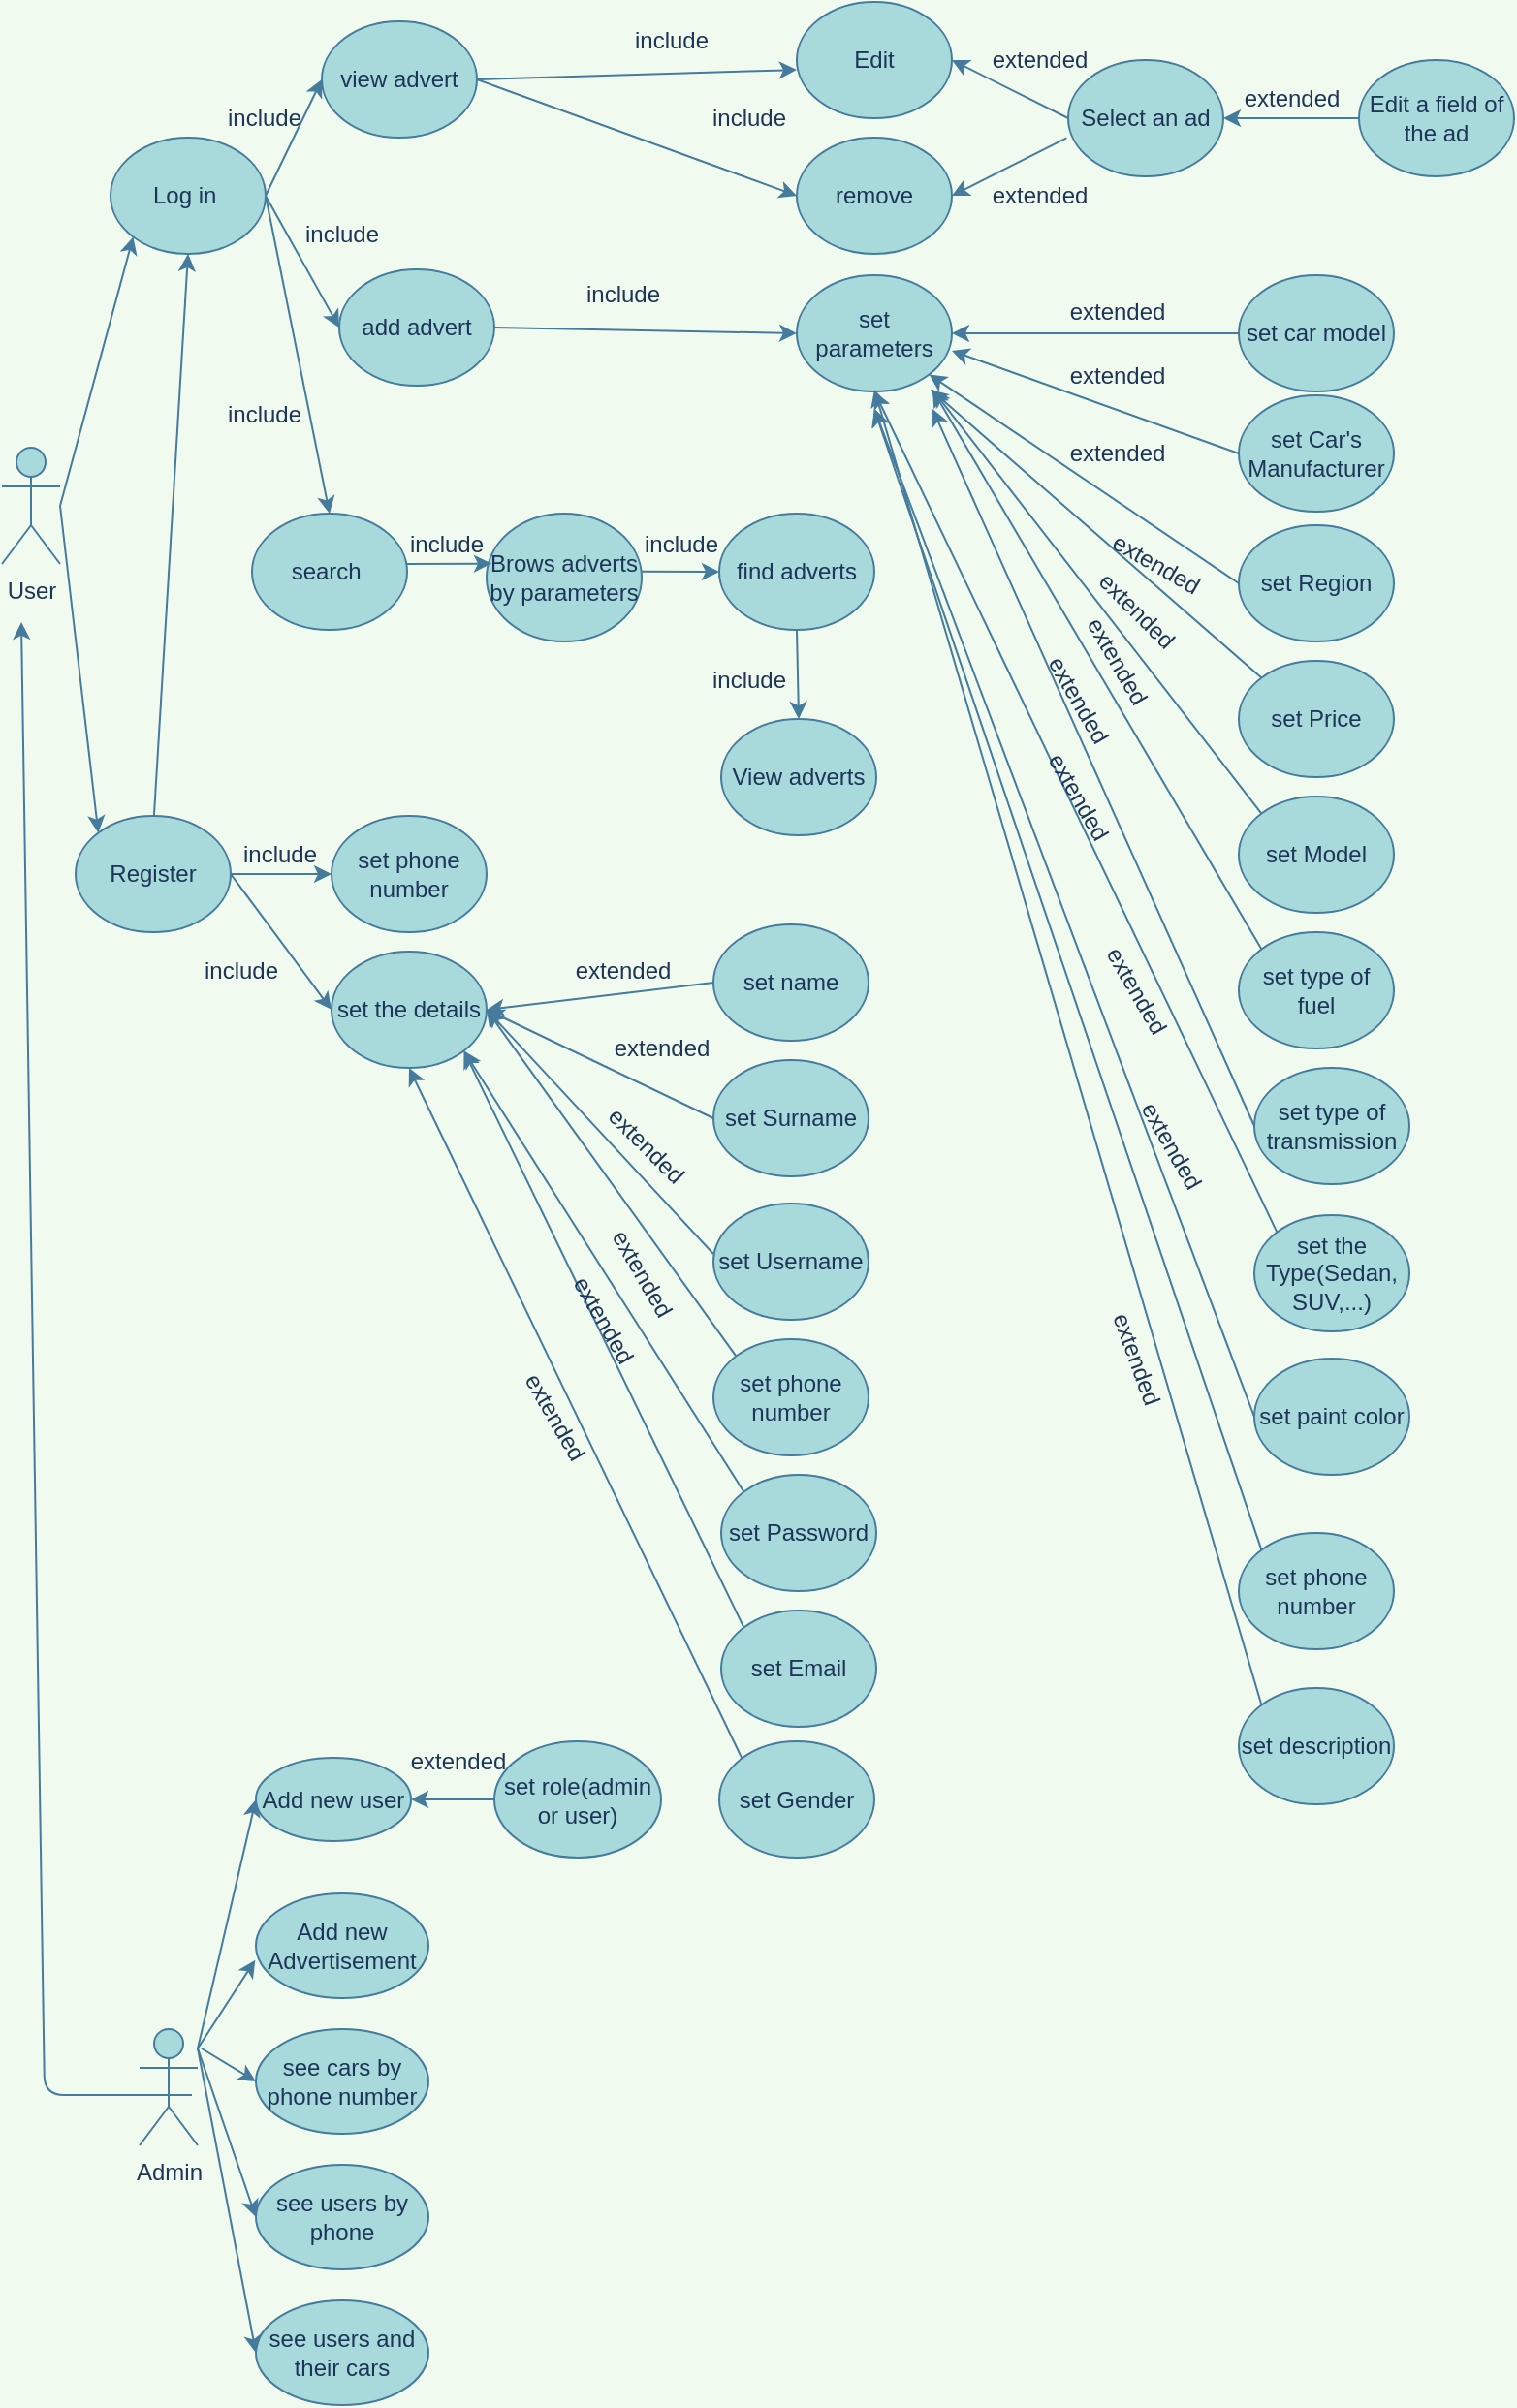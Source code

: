 <mxfile version="14.8.1" type="github">
  <diagram id="tswVuwicUbU1k4SYGEqR" name="Page-1">
    <mxGraphModel dx="1221" dy="593" grid="1" gridSize="10" guides="1" tooltips="1" connect="1" arrows="1" fold="1" page="1" pageScale="1" pageWidth="850" pageHeight="1100" background="#F1FAEE" math="0" shadow="0">
      <root>
        <mxCell id="0" />
        <mxCell id="1" parent="0" />
        <mxCell id="bs741uLaWHL2bu_HKlmw-3" value="User" style="shape=umlActor;verticalLabelPosition=bottom;verticalAlign=top;html=1;outlineConnect=0;fillColor=#A8DADC;strokeColor=#457B9D;fontColor=#1D3557;" parent="1" vertex="1">
          <mxGeometry x="50" y="240" width="30" height="60" as="geometry" />
        </mxCell>
        <mxCell id="bs741uLaWHL2bu_HKlmw-4" value="Admin" style="shape=umlActor;verticalLabelPosition=bottom;verticalAlign=top;html=1;outlineConnect=0;fillColor=#A8DADC;strokeColor=#457B9D;fontColor=#1D3557;" parent="1" vertex="1">
          <mxGeometry x="121" y="1056" width="30" height="60" as="geometry" />
        </mxCell>
        <mxCell id="bs741uLaWHL2bu_HKlmw-12" value="Add new user" style="ellipse;whiteSpace=wrap;html=1;fillColor=#A8DADC;strokeColor=#457B9D;fontColor=#1D3557;" parent="1" vertex="1">
          <mxGeometry x="181" y="916" width="80" height="43" as="geometry" />
        </mxCell>
        <mxCell id="bs741uLaWHL2bu_HKlmw-13" value="Add new Advertisement" style="ellipse;whiteSpace=wrap;html=1;fillColor=#A8DADC;strokeColor=#457B9D;fontColor=#1D3557;" parent="1" vertex="1">
          <mxGeometry x="181" y="986" width="89" height="54" as="geometry" />
        </mxCell>
        <mxCell id="bs741uLaWHL2bu_HKlmw-14" value="see cars by phone number" style="ellipse;whiteSpace=wrap;html=1;fillColor=#A8DADC;strokeColor=#457B9D;fontColor=#1D3557;" parent="1" vertex="1">
          <mxGeometry x="181" y="1056" width="89" height="54" as="geometry" />
        </mxCell>
        <mxCell id="bs741uLaWHL2bu_HKlmw-15" value="see users by phone" style="ellipse;whiteSpace=wrap;html=1;fillColor=#A8DADC;strokeColor=#457B9D;fontColor=#1D3557;" parent="1" vertex="1">
          <mxGeometry x="181" y="1126" width="89" height="54" as="geometry" />
        </mxCell>
        <mxCell id="bs741uLaWHL2bu_HKlmw-16" value="see users and their cars" style="ellipse;whiteSpace=wrap;html=1;fillColor=#A8DADC;strokeColor=#457B9D;fontColor=#1D3557;" parent="1" vertex="1">
          <mxGeometry x="181" y="1196" width="89" height="54" as="geometry" />
        </mxCell>
        <mxCell id="bs741uLaWHL2bu_HKlmw-17" value="view advert" style="ellipse;whiteSpace=wrap;html=1;fillColor=#A8DADC;strokeColor=#457B9D;fontColor=#1D3557;" parent="1" vertex="1">
          <mxGeometry x="215" y="20" width="80" height="60" as="geometry" />
        </mxCell>
        <mxCell id="bs741uLaWHL2bu_HKlmw-18" value="Register" style="ellipse;whiteSpace=wrap;html=1;fillColor=#A8DADC;strokeColor=#457B9D;fontColor=#1D3557;" parent="1" vertex="1">
          <mxGeometry x="88" y="430" width="80" height="60" as="geometry" />
        </mxCell>
        <mxCell id="bs741uLaWHL2bu_HKlmw-19" value="Log in&amp;nbsp;" style="ellipse;whiteSpace=wrap;html=1;fillColor=#A8DADC;strokeColor=#457B9D;fontColor=#1D3557;" parent="1" vertex="1">
          <mxGeometry x="106" y="80" width="80" height="60" as="geometry" />
        </mxCell>
        <mxCell id="bs741uLaWHL2bu_HKlmw-20" value="add advert" style="ellipse;whiteSpace=wrap;html=1;fillColor=#A8DADC;strokeColor=#457B9D;fontColor=#1D3557;" parent="1" vertex="1">
          <mxGeometry x="224" y="148" width="80" height="60" as="geometry" />
        </mxCell>
        <mxCell id="bs741uLaWHL2bu_HKlmw-21" value="search&amp;nbsp;" style="ellipse;whiteSpace=wrap;html=1;fillColor=#A8DADC;strokeColor=#457B9D;fontColor=#1D3557;" parent="1" vertex="1">
          <mxGeometry x="179" y="274" width="80" height="60" as="geometry" />
        </mxCell>
        <mxCell id="bs741uLaWHL2bu_HKlmw-22" value="Select an ad" style="ellipse;whiteSpace=wrap;html=1;fillColor=#A8DADC;strokeColor=#457B9D;fontColor=#1D3557;" parent="1" vertex="1">
          <mxGeometry x="600" y="40" width="80" height="60" as="geometry" />
        </mxCell>
        <mxCell id="bs741uLaWHL2bu_HKlmw-23" value="set Region" style="ellipse;whiteSpace=wrap;html=1;fillColor=#A8DADC;strokeColor=#457B9D;fontColor=#1D3557;" parent="1" vertex="1">
          <mxGeometry x="688" y="280" width="80" height="60" as="geometry" />
        </mxCell>
        <mxCell id="bs741uLaWHL2bu_HKlmw-25" value="" style="endArrow=classic;html=1;entryX=0;entryY=0.5;entryDx=0;entryDy=0;exitX=1;exitY=0.5;exitDx=0;exitDy=0;labelBackgroundColor=#F1FAEE;strokeColor=#457B9D;fontColor=#1D3557;" parent="1" source="bs741uLaWHL2bu_HKlmw-19" target="bs741uLaWHL2bu_HKlmw-17" edge="1">
          <mxGeometry width="50" height="50" relative="1" as="geometry">
            <mxPoint x="188" y="108" as="sourcePoint" />
            <mxPoint x="391" y="110" as="targetPoint" />
          </mxGeometry>
        </mxCell>
        <mxCell id="bs741uLaWHL2bu_HKlmw-29" value="" style="endArrow=classic;html=1;entryX=0;entryY=0.5;entryDx=0;entryDy=0;exitX=1;exitY=0.5;exitDx=0;exitDy=0;labelBackgroundColor=#F1FAEE;strokeColor=#457B9D;fontColor=#1D3557;" parent="1" source="bs741uLaWHL2bu_HKlmw-19" target="bs741uLaWHL2bu_HKlmw-20" edge="1">
          <mxGeometry width="50" height="50" relative="1" as="geometry">
            <mxPoint x="191" y="110" as="sourcePoint" />
            <mxPoint x="286.72" y="80" as="targetPoint" />
          </mxGeometry>
        </mxCell>
        <mxCell id="bs741uLaWHL2bu_HKlmw-30" value="" style="endArrow=classic;html=1;exitX=1;exitY=0.5;exitDx=0;exitDy=0;entryX=0.5;entryY=0;entryDx=0;entryDy=0;labelBackgroundColor=#F1FAEE;strokeColor=#457B9D;fontColor=#1D3557;" parent="1" source="bs741uLaWHL2bu_HKlmw-19" target="bs741uLaWHL2bu_HKlmw-21" edge="1">
          <mxGeometry width="50" height="50" relative="1" as="geometry">
            <mxPoint x="191" y="110" as="sourcePoint" />
            <mxPoint x="251.0" y="170.5" as="targetPoint" />
          </mxGeometry>
        </mxCell>
        <mxCell id="bs741uLaWHL2bu_HKlmw-31" value="include" style="text;html=1;align=center;verticalAlign=middle;resizable=0;points=[];autosize=1;strokeColor=none;rotation=0;fontColor=#1D3557;" parent="1" vertex="1">
          <mxGeometry x="160" y="60" width="50" height="20" as="geometry" />
        </mxCell>
        <mxCell id="bs741uLaWHL2bu_HKlmw-32" value="include" style="text;html=1;align=center;verticalAlign=middle;resizable=0;points=[];autosize=1;strokeColor=none;rotation=0;fontColor=#1D3557;" parent="1" vertex="1">
          <mxGeometry x="200" y="120" width="50" height="20" as="geometry" />
        </mxCell>
        <mxCell id="bs741uLaWHL2bu_HKlmw-33" value="include" style="text;html=1;align=center;verticalAlign=middle;resizable=0;points=[];autosize=1;strokeColor=none;rotation=0;fontColor=#1D3557;" parent="1" vertex="1">
          <mxGeometry x="160" y="213" width="50" height="20" as="geometry" />
        </mxCell>
        <mxCell id="bs741uLaWHL2bu_HKlmw-35" value="" style="endArrow=classic;html=1;entryX=0;entryY=1;entryDx=0;entryDy=0;labelBackgroundColor=#F1FAEE;strokeColor=#457B9D;fontColor=#1D3557;" parent="1" target="bs741uLaWHL2bu_HKlmw-19" edge="1">
          <mxGeometry width="50" height="50" relative="1" as="geometry">
            <mxPoint x="80" y="270" as="sourcePoint" />
            <mxPoint x="170.0" y="220" as="targetPoint" />
          </mxGeometry>
        </mxCell>
        <mxCell id="bs741uLaWHL2bu_HKlmw-36" value="" style="endArrow=classic;html=1;entryX=0;entryY=0;entryDx=0;entryDy=0;labelBackgroundColor=#F1FAEE;strokeColor=#457B9D;fontColor=#1D3557;" parent="1" target="bs741uLaWHL2bu_HKlmw-18" edge="1">
          <mxGeometry width="50" height="50" relative="1" as="geometry">
            <mxPoint x="80" y="270" as="sourcePoint" />
            <mxPoint x="130" y="110" as="targetPoint" />
          </mxGeometry>
        </mxCell>
        <mxCell id="bs741uLaWHL2bu_HKlmw-37" value="Edit" style="ellipse;whiteSpace=wrap;html=1;fillColor=#A8DADC;strokeColor=#457B9D;fontColor=#1D3557;" parent="1" vertex="1">
          <mxGeometry x="460" y="10" width="80" height="60" as="geometry" />
        </mxCell>
        <mxCell id="bs741uLaWHL2bu_HKlmw-38" value="remove" style="ellipse;whiteSpace=wrap;html=1;fillColor=#A8DADC;strokeColor=#457B9D;fontColor=#1D3557;" parent="1" vertex="1">
          <mxGeometry x="460" y="80" width="80" height="60" as="geometry" />
        </mxCell>
        <mxCell id="bs741uLaWHL2bu_HKlmw-39" value="" style="endArrow=classic;html=1;entryX=0;entryY=0.5;entryDx=0;entryDy=0;exitX=1;exitY=0.5;exitDx=0;exitDy=0;labelBackgroundColor=#F1FAEE;strokeColor=#457B9D;fontColor=#1D3557;" parent="1" source="bs741uLaWHL2bu_HKlmw-17" edge="1">
          <mxGeometry width="50" height="50" relative="1" as="geometry">
            <mxPoint x="380" y="45" as="sourcePoint" />
            <mxPoint x="460.0" y="45" as="targetPoint" />
          </mxGeometry>
        </mxCell>
        <mxCell id="bs741uLaWHL2bu_HKlmw-40" value="" style="endArrow=classic;html=1;entryX=0;entryY=0.5;entryDx=0;entryDy=0;exitX=1;exitY=0.5;exitDx=0;exitDy=0;labelBackgroundColor=#F1FAEE;strokeColor=#457B9D;fontColor=#1D3557;" parent="1" source="bs741uLaWHL2bu_HKlmw-17" edge="1">
          <mxGeometry width="50" height="50" relative="1" as="geometry">
            <mxPoint x="380" y="110" as="sourcePoint" />
            <mxPoint x="460.0" y="110" as="targetPoint" />
          </mxGeometry>
        </mxCell>
        <mxCell id="bs741uLaWHL2bu_HKlmw-41" value="include" style="text;html=1;align=center;verticalAlign=middle;resizable=0;points=[];autosize=1;strokeColor=none;rotation=0;fontColor=#1D3557;" parent="1" vertex="1">
          <mxGeometry x="370" y="20" width="50" height="20" as="geometry" />
        </mxCell>
        <mxCell id="bs741uLaWHL2bu_HKlmw-42" value="include" style="text;html=1;align=center;verticalAlign=middle;resizable=0;points=[];autosize=1;strokeColor=none;rotation=0;fontColor=#1D3557;" parent="1" vertex="1">
          <mxGeometry x="410" y="60" width="50" height="20" as="geometry" />
        </mxCell>
        <mxCell id="bs741uLaWHL2bu_HKlmw-43" value="" style="endArrow=classic;html=1;entryX=1;entryY=0.5;entryDx=0;entryDy=0;labelBackgroundColor=#F1FAEE;strokeColor=#457B9D;fontColor=#1D3557;" parent="1" target="bs741uLaWHL2bu_HKlmw-37" edge="1">
          <mxGeometry width="50" height="50" relative="1" as="geometry">
            <mxPoint x="600" y="70" as="sourcePoint" />
            <mxPoint x="680.0" y="70" as="targetPoint" />
          </mxGeometry>
        </mxCell>
        <mxCell id="bs741uLaWHL2bu_HKlmw-44" value="" style="endArrow=classic;html=1;exitX=-0.01;exitY=0.67;exitDx=0;exitDy=0;exitPerimeter=0;labelBackgroundColor=#F1FAEE;strokeColor=#457B9D;fontColor=#1D3557;" parent="1" source="bs741uLaWHL2bu_HKlmw-22" edge="1">
          <mxGeometry width="50" height="50" relative="1" as="geometry">
            <mxPoint x="610" y="135" as="sourcePoint" />
            <mxPoint x="540" y="110" as="targetPoint" />
          </mxGeometry>
        </mxCell>
        <mxCell id="bs741uLaWHL2bu_HKlmw-45" value="extended" style="text;html=1;align=center;verticalAlign=middle;resizable=0;points=[];autosize=1;strokeColor=none;rotation=0;fontColor=#1D3557;" parent="1" vertex="1">
          <mxGeometry x="550" y="30" width="70" height="20" as="geometry" />
        </mxCell>
        <mxCell id="bs741uLaWHL2bu_HKlmw-46" value="extended" style="text;html=1;align=center;verticalAlign=middle;resizable=0;points=[];autosize=1;strokeColor=none;rotation=0;fontColor=#1D3557;" parent="1" vertex="1">
          <mxGeometry x="550" y="100" width="70" height="20" as="geometry" />
        </mxCell>
        <mxCell id="bs741uLaWHL2bu_HKlmw-47" value="Edit a field of the ad" style="ellipse;whiteSpace=wrap;html=1;fillColor=#A8DADC;strokeColor=#457B9D;fontColor=#1D3557;" parent="1" vertex="1">
          <mxGeometry x="750" y="40" width="80" height="60" as="geometry" />
        </mxCell>
        <mxCell id="bs741uLaWHL2bu_HKlmw-49" value="" style="endArrow=classic;html=1;exitX=0;exitY=0.5;exitDx=0;exitDy=0;entryX=1;entryY=0.5;entryDx=0;entryDy=0;labelBackgroundColor=#F1FAEE;strokeColor=#457B9D;fontColor=#1D3557;" parent="1" source="bs741uLaWHL2bu_HKlmw-47" target="bs741uLaWHL2bu_HKlmw-22" edge="1">
          <mxGeometry width="50" height="50" relative="1" as="geometry">
            <mxPoint x="609.2" y="90.2" as="sourcePoint" />
            <mxPoint x="550" y="120" as="targetPoint" />
          </mxGeometry>
        </mxCell>
        <mxCell id="bs741uLaWHL2bu_HKlmw-50" value="extended" style="text;html=1;align=center;verticalAlign=middle;resizable=0;points=[];autosize=1;strokeColor=none;rotation=0;fontColor=#1D3557;" parent="1" vertex="1">
          <mxGeometry x="680" y="50" width="70" height="20" as="geometry" />
        </mxCell>
        <mxCell id="bs741uLaWHL2bu_HKlmw-51" value="set parameters" style="ellipse;whiteSpace=wrap;html=1;fillColor=#A8DADC;strokeColor=#457B9D;fontColor=#1D3557;" parent="1" vertex="1">
          <mxGeometry x="460" y="151" width="80" height="60" as="geometry" />
        </mxCell>
        <mxCell id="bs741uLaWHL2bu_HKlmw-55" value="" style="endArrow=classic;html=1;entryX=0;entryY=0.5;entryDx=0;entryDy=0;exitX=1;exitY=0.5;exitDx=0;exitDy=0;labelBackgroundColor=#F1FAEE;strokeColor=#457B9D;fontColor=#1D3557;" parent="1" source="bs741uLaWHL2bu_HKlmw-20" target="bs741uLaWHL2bu_HKlmw-51" edge="1">
          <mxGeometry width="50" height="50" relative="1" as="geometry">
            <mxPoint x="389" y="180" as="sourcePoint" />
            <mxPoint x="488" y="248" as="targetPoint" />
          </mxGeometry>
        </mxCell>
        <mxCell id="bs741uLaWHL2bu_HKlmw-56" value="include" style="text;html=1;align=center;verticalAlign=middle;resizable=0;points=[];autosize=1;strokeColor=none;rotation=0;fontColor=#1D3557;" parent="1" vertex="1">
          <mxGeometry x="254" y="280" width="50" height="20" as="geometry" />
        </mxCell>
        <mxCell id="bs741uLaWHL2bu_HKlmw-57" value="set Car&#39;s Manufacturer" style="ellipse;whiteSpace=wrap;html=1;fillColor=#A8DADC;strokeColor=#457B9D;fontColor=#1D3557;" parent="1" vertex="1">
          <mxGeometry x="688" y="213" width="80" height="60" as="geometry" />
        </mxCell>
        <mxCell id="bs741uLaWHL2bu_HKlmw-58" value="set car model" style="ellipse;whiteSpace=wrap;html=1;fillColor=#A8DADC;strokeColor=#457B9D;fontColor=#1D3557;" parent="1" vertex="1">
          <mxGeometry x="688" y="151" width="80" height="60" as="geometry" />
        </mxCell>
        <mxCell id="bs741uLaWHL2bu_HKlmw-59" value="" style="endArrow=classic;html=1;exitX=0;exitY=0.5;exitDx=0;exitDy=0;entryX=1;entryY=0.5;entryDx=0;entryDy=0;labelBackgroundColor=#F1FAEE;strokeColor=#457B9D;fontColor=#1D3557;" parent="1" source="bs741uLaWHL2bu_HKlmw-58" target="bs741uLaWHL2bu_HKlmw-51" edge="1">
          <mxGeometry width="50" height="50" relative="1" as="geometry">
            <mxPoint x="610.0" y="181.2" as="sourcePoint" />
            <mxPoint x="550.8" y="211" as="targetPoint" />
          </mxGeometry>
        </mxCell>
        <mxCell id="bs741uLaWHL2bu_HKlmw-60" value="" style="endArrow=classic;html=1;exitX=0;exitY=0.5;exitDx=0;exitDy=0;labelBackgroundColor=#F1FAEE;strokeColor=#457B9D;fontColor=#1D3557;" parent="1" source="bs741uLaWHL2bu_HKlmw-57" edge="1">
          <mxGeometry width="50" height="50" relative="1" as="geometry">
            <mxPoint x="610.0" y="249.61" as="sourcePoint" />
            <mxPoint x="540" y="190" as="targetPoint" />
          </mxGeometry>
        </mxCell>
        <mxCell id="bs741uLaWHL2bu_HKlmw-61" value="" style="endArrow=classic;html=1;exitX=0;exitY=0.5;exitDx=0;exitDy=0;entryX=1;entryY=1;entryDx=0;entryDy=0;labelBackgroundColor=#F1FAEE;strokeColor=#457B9D;fontColor=#1D3557;" parent="1" source="bs741uLaWHL2bu_HKlmw-23" target="bs741uLaWHL2bu_HKlmw-51" edge="1">
          <mxGeometry width="50" height="50" relative="1" as="geometry">
            <mxPoint x="610.0" y="334" as="sourcePoint" />
            <mxPoint x="540" y="180" as="targetPoint" />
          </mxGeometry>
        </mxCell>
        <mxCell id="bs741uLaWHL2bu_HKlmw-62" value="set Price" style="ellipse;whiteSpace=wrap;html=1;fillColor=#A8DADC;strokeColor=#457B9D;fontColor=#1D3557;" parent="1" vertex="1">
          <mxGeometry x="688" y="350" width="80" height="60" as="geometry" />
        </mxCell>
        <mxCell id="bs741uLaWHL2bu_HKlmw-63" value="set Model" style="ellipse;whiteSpace=wrap;html=1;fillColor=#A8DADC;strokeColor=#457B9D;fontColor=#1D3557;" parent="1" vertex="1">
          <mxGeometry x="688" y="420" width="80" height="60" as="geometry" />
        </mxCell>
        <mxCell id="bs741uLaWHL2bu_HKlmw-64" value="set type of fuel" style="ellipse;whiteSpace=wrap;html=1;fillColor=#A8DADC;strokeColor=#457B9D;fontColor=#1D3557;" parent="1" vertex="1">
          <mxGeometry x="688" y="490" width="80" height="60" as="geometry" />
        </mxCell>
        <mxCell id="bs741uLaWHL2bu_HKlmw-65" value="set type of transmission" style="ellipse;whiteSpace=wrap;html=1;fillColor=#A8DADC;strokeColor=#457B9D;fontColor=#1D3557;" parent="1" vertex="1">
          <mxGeometry x="696" y="560" width="80" height="60" as="geometry" />
        </mxCell>
        <mxCell id="bs741uLaWHL2bu_HKlmw-66" value="set the Type(Sedan, SUV,...)" style="ellipse;whiteSpace=wrap;html=1;fillColor=#A8DADC;strokeColor=#457B9D;fontColor=#1D3557;" parent="1" vertex="1">
          <mxGeometry x="696" y="636" width="80" height="60" as="geometry" />
        </mxCell>
        <mxCell id="bs741uLaWHL2bu_HKlmw-67" value="set paint color" style="ellipse;whiteSpace=wrap;html=1;fillColor=#A8DADC;strokeColor=#457B9D;fontColor=#1D3557;" parent="1" vertex="1">
          <mxGeometry x="696" y="710" width="80" height="60" as="geometry" />
        </mxCell>
        <mxCell id="bs741uLaWHL2bu_HKlmw-68" value="set phone number" style="ellipse;whiteSpace=wrap;html=1;fillColor=#A8DADC;strokeColor=#457B9D;fontColor=#1D3557;" parent="1" vertex="1">
          <mxGeometry x="688" y="800" width="80" height="60" as="geometry" />
        </mxCell>
        <mxCell id="bs741uLaWHL2bu_HKlmw-69" value="set description" style="ellipse;whiteSpace=wrap;html=1;fillColor=#A8DADC;strokeColor=#457B9D;fontColor=#1D3557;" parent="1" vertex="1">
          <mxGeometry x="688" y="880" width="80" height="60" as="geometry" />
        </mxCell>
        <mxCell id="bs741uLaWHL2bu_HKlmw-70" value="" style="endArrow=classic;html=1;exitX=0;exitY=0;exitDx=0;exitDy=0;labelBackgroundColor=#F1FAEE;strokeColor=#457B9D;fontColor=#1D3557;" parent="1" source="bs741uLaWHL2bu_HKlmw-62" edge="1">
          <mxGeometry width="50" height="50" relative="1" as="geometry">
            <mxPoint x="610.0" y="381" as="sourcePoint" />
            <mxPoint x="529" y="210" as="targetPoint" />
          </mxGeometry>
        </mxCell>
        <mxCell id="bs741uLaWHL2bu_HKlmw-71" value="" style="endArrow=classic;html=1;exitX=0;exitY=0;exitDx=0;exitDy=0;labelBackgroundColor=#F1FAEE;strokeColor=#457B9D;fontColor=#1D3557;" parent="1" source="bs741uLaWHL2bu_HKlmw-63" edge="1">
          <mxGeometry width="50" height="50" relative="1" as="geometry">
            <mxPoint x="610.0" y="451" as="sourcePoint" />
            <mxPoint x="530" y="210" as="targetPoint" />
          </mxGeometry>
        </mxCell>
        <mxCell id="bs741uLaWHL2bu_HKlmw-72" value="" style="endArrow=classic;html=1;exitX=0;exitY=0;exitDx=0;exitDy=0;labelBackgroundColor=#F1FAEE;strokeColor=#457B9D;fontColor=#1D3557;" parent="1" source="bs741uLaWHL2bu_HKlmw-64" edge="1">
          <mxGeometry width="50" height="50" relative="1" as="geometry">
            <mxPoint x="610.0" y="521" as="sourcePoint" />
            <mxPoint x="530" y="210" as="targetPoint" />
          </mxGeometry>
        </mxCell>
        <mxCell id="bs741uLaWHL2bu_HKlmw-73" value="" style="endArrow=classic;html=1;exitX=0;exitY=0.5;exitDx=0;exitDy=0;labelBackgroundColor=#F1FAEE;strokeColor=#457B9D;fontColor=#1D3557;" parent="1" source="bs741uLaWHL2bu_HKlmw-65" edge="1">
          <mxGeometry width="50" height="50" relative="1" as="geometry">
            <mxPoint x="610.0" y="591" as="sourcePoint" />
            <mxPoint x="530" y="220" as="targetPoint" />
          </mxGeometry>
        </mxCell>
        <mxCell id="bs741uLaWHL2bu_HKlmw-74" value="" style="endArrow=classic;html=1;exitX=0;exitY=0;exitDx=0;exitDy=0;entryX=0.5;entryY=1;entryDx=0;entryDy=0;labelBackgroundColor=#F1FAEE;strokeColor=#457B9D;fontColor=#1D3557;" parent="1" source="bs741uLaWHL2bu_HKlmw-66" target="bs741uLaWHL2bu_HKlmw-51" edge="1">
          <mxGeometry width="50" height="50" relative="1" as="geometry">
            <mxPoint x="620.0" y="641" as="sourcePoint" />
            <mxPoint x="530" y="400" as="targetPoint" />
          </mxGeometry>
        </mxCell>
        <mxCell id="bs741uLaWHL2bu_HKlmw-75" value="" style="endArrow=classic;html=1;exitX=0;exitY=0.5;exitDx=0;exitDy=0;labelBackgroundColor=#F1FAEE;strokeColor=#457B9D;fontColor=#1D3557;" parent="1" source="bs741uLaWHL2bu_HKlmw-67" edge="1">
          <mxGeometry width="50" height="50" relative="1" as="geometry">
            <mxPoint x="610.0" y="735.0" as="sourcePoint" />
            <mxPoint x="500" y="220" as="targetPoint" />
          </mxGeometry>
        </mxCell>
        <mxCell id="bs741uLaWHL2bu_HKlmw-76" value="" style="endArrow=classic;html=1;exitX=0;exitY=0;exitDx=0;exitDy=0;labelBackgroundColor=#F1FAEE;strokeColor=#457B9D;fontColor=#1D3557;" parent="1" source="bs741uLaWHL2bu_HKlmw-68" edge="1">
          <mxGeometry width="50" height="50" relative="1" as="geometry">
            <mxPoint x="610.0" y="808.0" as="sourcePoint" />
            <mxPoint x="500" y="220" as="targetPoint" />
          </mxGeometry>
        </mxCell>
        <mxCell id="bs741uLaWHL2bu_HKlmw-77" value="" style="endArrow=classic;html=1;exitX=0;exitY=0;exitDx=0;exitDy=0;labelBackgroundColor=#F1FAEE;strokeColor=#457B9D;fontColor=#1D3557;" parent="1" source="bs741uLaWHL2bu_HKlmw-69" edge="1">
          <mxGeometry width="50" height="50" relative="1" as="geometry">
            <mxPoint x="610.0" y="868.0" as="sourcePoint" />
            <mxPoint x="500" y="210" as="targetPoint" />
          </mxGeometry>
        </mxCell>
        <mxCell id="bs741uLaWHL2bu_HKlmw-78" value="extended" style="text;html=1;align=center;verticalAlign=middle;resizable=0;points=[];autosize=1;strokeColor=none;rotation=0;fontColor=#1D3557;" parent="1" vertex="1">
          <mxGeometry x="590" y="160" width="70" height="20" as="geometry" />
        </mxCell>
        <mxCell id="bs741uLaWHL2bu_HKlmw-79" value="extended" style="text;html=1;align=center;verticalAlign=middle;resizable=0;points=[];autosize=1;strokeColor=none;rotation=0;fontColor=#1D3557;" parent="1" vertex="1">
          <mxGeometry x="590" y="193" width="70" height="20" as="geometry" />
        </mxCell>
        <mxCell id="bs741uLaWHL2bu_HKlmw-80" value="extended" style="text;html=1;align=center;verticalAlign=middle;resizable=0;points=[];autosize=1;strokeColor=none;rotation=0;fontColor=#1D3557;" parent="1" vertex="1">
          <mxGeometry x="590" y="233" width="70" height="20" as="geometry" />
        </mxCell>
        <mxCell id="bs741uLaWHL2bu_HKlmw-81" value="extended" style="text;html=1;align=center;verticalAlign=middle;resizable=0;points=[];autosize=1;strokeColor=none;rotation=30;fontColor=#1D3557;" parent="1" vertex="1">
          <mxGeometry x="610" y="290" width="70" height="20" as="geometry" />
        </mxCell>
        <mxCell id="bs741uLaWHL2bu_HKlmw-83" value="extended" style="text;html=1;align=center;verticalAlign=middle;resizable=0;points=[];autosize=1;strokeColor=none;rotation=45;fontColor=#1D3557;" parent="1" vertex="1">
          <mxGeometry x="600" y="314" width="70" height="20" as="geometry" />
        </mxCell>
        <mxCell id="bs741uLaWHL2bu_HKlmw-84" value="extended" style="text;html=1;align=center;verticalAlign=middle;resizable=0;points=[];autosize=1;strokeColor=none;rotation=60;fontColor=#1D3557;" parent="1" vertex="1">
          <mxGeometry x="590" y="340" width="70" height="20" as="geometry" />
        </mxCell>
        <mxCell id="bs741uLaWHL2bu_HKlmw-85" value="extended" style="text;html=1;align=center;verticalAlign=middle;resizable=0;points=[];autosize=1;strokeColor=none;rotation=60;fontColor=#1D3557;" parent="1" vertex="1">
          <mxGeometry x="570" y="360" width="70" height="20" as="geometry" />
        </mxCell>
        <mxCell id="bs741uLaWHL2bu_HKlmw-86" value="extended" style="text;html=1;align=center;verticalAlign=middle;resizable=0;points=[];autosize=1;strokeColor=none;rotation=60;fontColor=#1D3557;" parent="1" vertex="1">
          <mxGeometry x="570" y="410" width="70" height="20" as="geometry" />
        </mxCell>
        <mxCell id="bs741uLaWHL2bu_HKlmw-87" value="extended" style="text;html=1;align=center;verticalAlign=middle;resizable=0;points=[];autosize=1;strokeColor=none;rotation=60;fontColor=#1D3557;" parent="1" vertex="1">
          <mxGeometry x="600" y="510" width="70" height="20" as="geometry" />
        </mxCell>
        <mxCell id="bs741uLaWHL2bu_HKlmw-88" value="extended" style="text;html=1;align=center;verticalAlign=middle;resizable=0;points=[];autosize=1;strokeColor=none;rotation=60;fontColor=#1D3557;" parent="1" vertex="1">
          <mxGeometry x="618" y="590" width="70" height="20" as="geometry" />
        </mxCell>
        <mxCell id="bs741uLaWHL2bu_HKlmw-89" value="extended" style="text;html=1;align=center;verticalAlign=middle;resizable=0;points=[];autosize=1;strokeColor=none;rotation=70;fontColor=#1D3557;" parent="1" vertex="1">
          <mxGeometry x="600" y="700" width="70" height="20" as="geometry" />
        </mxCell>
        <mxCell id="Sk61M5sw2czVdU3ApHa5-1" value="Brows adverts by parameters" style="ellipse;whiteSpace=wrap;html=1;fillColor=#A8DADC;strokeColor=#457B9D;fontColor=#1D3557;" vertex="1" parent="1">
          <mxGeometry x="300" y="274" width="80" height="66" as="geometry" />
        </mxCell>
        <mxCell id="Sk61M5sw2czVdU3ApHa5-3" value="find adverts" style="ellipse;whiteSpace=wrap;html=1;fillColor=#A8DADC;strokeColor=#457B9D;fontColor=#1D3557;" vertex="1" parent="1">
          <mxGeometry x="420" y="274" width="80" height="60" as="geometry" />
        </mxCell>
        <mxCell id="Sk61M5sw2czVdU3ApHa5-5" value="" style="endArrow=classic;html=1;exitX=1;exitY=0.5;exitDx=0;exitDy=0;labelBackgroundColor=#F1FAEE;strokeColor=#457B9D;fontColor=#1D3557;" edge="1" parent="1">
          <mxGeometry width="50" height="50" relative="1" as="geometry">
            <mxPoint x="380" y="303.86" as="sourcePoint" />
            <mxPoint x="420" y="304" as="targetPoint" />
          </mxGeometry>
        </mxCell>
        <mxCell id="Sk61M5sw2czVdU3ApHa5-6" value="include" style="text;html=1;align=center;verticalAlign=middle;resizable=0;points=[];autosize=1;strokeColor=none;rotation=0;fontColor=#1D3557;" vertex="1" parent="1">
          <mxGeometry x="375" y="280" width="50" height="20" as="geometry" />
        </mxCell>
        <mxCell id="Sk61M5sw2czVdU3ApHa5-7" value="include" style="text;html=1;align=center;verticalAlign=middle;resizable=0;points=[];autosize=1;strokeColor=none;rotation=0;fontColor=#1D3557;" vertex="1" parent="1">
          <mxGeometry x="345" y="151" width="50" height="20" as="geometry" />
        </mxCell>
        <mxCell id="Sk61M5sw2czVdU3ApHa5-8" value="" style="endArrow=classic;html=1;exitX=1;exitY=0.5;exitDx=0;exitDy=0;labelBackgroundColor=#F1FAEE;strokeColor=#457B9D;fontColor=#1D3557;entryX=0.031;entryY=0.391;entryDx=0;entryDy=0;entryPerimeter=0;" edge="1" parent="1" target="Sk61M5sw2czVdU3ApHa5-1">
          <mxGeometry width="50" height="50" relative="1" as="geometry">
            <mxPoint x="259" y="300" as="sourcePoint" />
            <mxPoint x="330" y="304" as="targetPoint" />
          </mxGeometry>
        </mxCell>
        <mxCell id="Sk61M5sw2czVdU3ApHa5-9" value="View adverts" style="ellipse;whiteSpace=wrap;html=1;fillColor=#A8DADC;strokeColor=#457B9D;fontColor=#1D3557;" vertex="1" parent="1">
          <mxGeometry x="421" y="380" width="80" height="60" as="geometry" />
        </mxCell>
        <mxCell id="Sk61M5sw2czVdU3ApHa5-10" value="" style="endArrow=classic;html=1;exitX=0.5;exitY=1;exitDx=0;exitDy=0;labelBackgroundColor=#F1FAEE;strokeColor=#457B9D;fontColor=#1D3557;entryX=0.5;entryY=0;entryDx=0;entryDy=0;" edge="1" parent="1" source="Sk61M5sw2czVdU3ApHa5-3" target="Sk61M5sw2czVdU3ApHa5-9">
          <mxGeometry width="50" height="50" relative="1" as="geometry">
            <mxPoint x="440" y="349.76" as="sourcePoint" />
            <mxPoint x="460" y="380" as="targetPoint" />
          </mxGeometry>
        </mxCell>
        <mxCell id="Sk61M5sw2czVdU3ApHa5-11" value="include" style="text;html=1;align=center;verticalAlign=middle;resizable=0;points=[];autosize=1;strokeColor=none;rotation=0;fontColor=#1D3557;" vertex="1" parent="1">
          <mxGeometry x="410" y="350" width="50" height="20" as="geometry" />
        </mxCell>
        <mxCell id="Sk61M5sw2czVdU3ApHa5-12" value="set&amp;nbsp;phone number" style="ellipse;whiteSpace=wrap;html=1;fillColor=#A8DADC;strokeColor=#457B9D;fontColor=#1D3557;" vertex="1" parent="1">
          <mxGeometry x="220" y="430" width="80" height="60" as="geometry" />
        </mxCell>
        <mxCell id="Sk61M5sw2czVdU3ApHa5-14" value="" style="endArrow=classic;html=1;labelBackgroundColor=#F1FAEE;strokeColor=#457B9D;fontColor=#1D3557;entryX=0;entryY=0.5;entryDx=0;entryDy=0;exitX=1;exitY=0.5;exitDx=0;exitDy=0;" edge="1" parent="1" source="bs741uLaWHL2bu_HKlmw-18" target="Sk61M5sw2czVdU3ApHa5-12">
          <mxGeometry width="50" height="50" relative="1" as="geometry">
            <mxPoint x="180" y="460" as="sourcePoint" />
            <mxPoint x="211.48" y="459.656" as="targetPoint" />
          </mxGeometry>
        </mxCell>
        <mxCell id="Sk61M5sw2czVdU3ApHa5-15" value="include" style="text;html=1;align=center;verticalAlign=middle;resizable=0;points=[];autosize=1;strokeColor=none;rotation=0;fontColor=#1D3557;" vertex="1" parent="1">
          <mxGeometry x="168" y="440" width="50" height="20" as="geometry" />
        </mxCell>
        <mxCell id="Sk61M5sw2czVdU3ApHa5-16" value="set the details" style="ellipse;whiteSpace=wrap;html=1;fillColor=#A8DADC;strokeColor=#457B9D;fontColor=#1D3557;" vertex="1" parent="1">
          <mxGeometry x="220" y="500" width="80" height="60" as="geometry" />
        </mxCell>
        <mxCell id="Sk61M5sw2czVdU3ApHa5-17" value="set&amp;nbsp;name" style="ellipse;whiteSpace=wrap;html=1;fillColor=#A8DADC;strokeColor=#457B9D;fontColor=#1D3557;" vertex="1" parent="1">
          <mxGeometry x="417" y="486" width="80" height="60" as="geometry" />
        </mxCell>
        <mxCell id="Sk61M5sw2czVdU3ApHa5-18" value="set&amp;nbsp;Surname" style="ellipse;whiteSpace=wrap;html=1;fillColor=#A8DADC;strokeColor=#457B9D;fontColor=#1D3557;" vertex="1" parent="1">
          <mxGeometry x="417" y="556" width="80" height="60" as="geometry" />
        </mxCell>
        <mxCell id="Sk61M5sw2czVdU3ApHa5-19" value="set&amp;nbsp;phone number" style="ellipse;whiteSpace=wrap;html=1;fillColor=#A8DADC;strokeColor=#457B9D;fontColor=#1D3557;" vertex="1" parent="1">
          <mxGeometry x="417" y="700" width="80" height="60" as="geometry" />
        </mxCell>
        <mxCell id="Sk61M5sw2czVdU3ApHa5-20" value="include" style="text;html=1;align=center;verticalAlign=middle;resizable=0;points=[];autosize=1;strokeColor=none;rotation=0;fontColor=#1D3557;" vertex="1" parent="1">
          <mxGeometry x="148" y="500" width="50" height="20" as="geometry" />
        </mxCell>
        <mxCell id="Sk61M5sw2czVdU3ApHa5-21" value="" style="endArrow=classic;html=1;entryX=0;entryY=0.5;entryDx=0;entryDy=0;labelBackgroundColor=#F1FAEE;strokeColor=#457B9D;fontColor=#1D3557;" edge="1" parent="1" target="Sk61M5sw2czVdU3ApHa5-16">
          <mxGeometry width="50" height="50" relative="1" as="geometry">
            <mxPoint x="168" y="460" as="sourcePoint" />
            <mxPoint x="187.553" y="628.91" as="targetPoint" />
          </mxGeometry>
        </mxCell>
        <mxCell id="Sk61M5sw2czVdU3ApHa5-22" value="" style="endArrow=classic;html=1;entryX=1;entryY=0.5;entryDx=0;entryDy=0;labelBackgroundColor=#F1FAEE;strokeColor=#457B9D;fontColor=#1D3557;exitX=0;exitY=0.5;exitDx=0;exitDy=0;" edge="1" parent="1" source="Sk61M5sw2czVdU3ApHa5-17" target="Sk61M5sw2czVdU3ApHa5-16">
          <mxGeometry width="50" height="50" relative="1" as="geometry">
            <mxPoint x="330" y="475" as="sourcePoint" />
            <mxPoint x="382.0" y="545" as="targetPoint" />
          </mxGeometry>
        </mxCell>
        <mxCell id="Sk61M5sw2czVdU3ApHa5-23" value="" style="endArrow=classic;html=1;labelBackgroundColor=#F1FAEE;strokeColor=#457B9D;fontColor=#1D3557;exitX=0;exitY=0.5;exitDx=0;exitDy=0;" edge="1" parent="1" source="Sk61M5sw2czVdU3ApHa5-18">
          <mxGeometry width="50" height="50" relative="1" as="geometry">
            <mxPoint x="330" y="545" as="sourcePoint" />
            <mxPoint x="300" y="530" as="targetPoint" />
          </mxGeometry>
        </mxCell>
        <mxCell id="Sk61M5sw2czVdU3ApHa5-24" value="" style="endArrow=classic;html=1;labelBackgroundColor=#F1FAEE;strokeColor=#457B9D;fontColor=#1D3557;entryX=1;entryY=0.5;entryDx=0;entryDy=0;exitX=0;exitY=0;exitDx=0;exitDy=0;" edge="1" parent="1" source="Sk61M5sw2czVdU3ApHa5-19" target="Sk61M5sw2czVdU3ApHa5-16">
          <mxGeometry width="50" height="50" relative="1" as="geometry">
            <mxPoint x="330" y="627.5" as="sourcePoint" />
            <mxPoint x="300.0" y="612.5" as="targetPoint" />
          </mxGeometry>
        </mxCell>
        <mxCell id="Sk61M5sw2czVdU3ApHa5-25" value="set&amp;nbsp;Password" style="ellipse;whiteSpace=wrap;html=1;fillColor=#A8DADC;strokeColor=#457B9D;fontColor=#1D3557;" vertex="1" parent="1">
          <mxGeometry x="421" y="770" width="80" height="60" as="geometry" />
        </mxCell>
        <mxCell id="Sk61M5sw2czVdU3ApHa5-26" value="" style="endArrow=classic;html=1;labelBackgroundColor=#F1FAEE;strokeColor=#457B9D;fontColor=#1D3557;entryX=1;entryY=1;entryDx=0;entryDy=0;exitX=0;exitY=0;exitDx=0;exitDy=0;" edge="1" parent="1" source="Sk61M5sw2czVdU3ApHa5-25" target="Sk61M5sw2czVdU3ApHa5-16">
          <mxGeometry width="50" height="50" relative="1" as="geometry">
            <mxPoint x="330" y="700" as="sourcePoint" />
            <mxPoint x="300.0" y="602.5" as="targetPoint" />
          </mxGeometry>
        </mxCell>
        <mxCell id="Sk61M5sw2czVdU3ApHa5-27" value="set&amp;nbsp;Email" style="ellipse;whiteSpace=wrap;html=1;fillColor=#A8DADC;strokeColor=#457B9D;fontColor=#1D3557;" vertex="1" parent="1">
          <mxGeometry x="421" y="840" width="80" height="60" as="geometry" />
        </mxCell>
        <mxCell id="Sk61M5sw2czVdU3ApHa5-28" value="" style="endArrow=classic;html=1;labelBackgroundColor=#F1FAEE;strokeColor=#457B9D;fontColor=#1D3557;entryX=1;entryY=1;entryDx=0;entryDy=0;exitX=0;exitY=0;exitDx=0;exitDy=0;" edge="1" parent="1" source="Sk61M5sw2czVdU3ApHa5-27" target="Sk61M5sw2czVdU3ApHa5-16">
          <mxGeometry width="50" height="50" relative="1" as="geometry">
            <mxPoint x="330" y="768.91" as="sourcePoint" />
            <mxPoint x="288.447" y="620.0" as="targetPoint" />
          </mxGeometry>
        </mxCell>
        <mxCell id="Sk61M5sw2czVdU3ApHa5-29" value="set&amp;nbsp;Gender" style="ellipse;whiteSpace=wrap;html=1;fillColor=#A8DADC;strokeColor=#457B9D;fontColor=#1D3557;" vertex="1" parent="1">
          <mxGeometry x="420" y="907.5" width="80" height="60" as="geometry" />
        </mxCell>
        <mxCell id="Sk61M5sw2czVdU3ApHa5-30" value="" style="endArrow=classic;html=1;labelBackgroundColor=#F1FAEE;strokeColor=#457B9D;fontColor=#1D3557;entryX=0.5;entryY=1;entryDx=0;entryDy=0;exitX=0;exitY=0;exitDx=0;exitDy=0;" edge="1" parent="1" source="Sk61M5sw2czVdU3ApHa5-29" target="Sk61M5sw2czVdU3ApHa5-16">
          <mxGeometry width="50" height="50" relative="1" as="geometry">
            <mxPoint x="330" y="840.0" as="sourcePoint" />
            <mxPoint x="288.447" y="622.18" as="targetPoint" />
          </mxGeometry>
        </mxCell>
        <mxCell id="Sk61M5sw2czVdU3ApHa5-31" value="" style="endArrow=classic;html=1;labelBackgroundColor=#F1FAEE;strokeColor=#457B9D;fontColor=#1D3557;entryX=0.5;entryY=1;entryDx=0;entryDy=0;" edge="1" parent="1" target="bs741uLaWHL2bu_HKlmw-19">
          <mxGeometry width="50" height="50" relative="1" as="geometry">
            <mxPoint x="128.45" y="430" as="sourcePoint" />
            <mxPoint x="140" y="380" as="targetPoint" />
          </mxGeometry>
        </mxCell>
        <mxCell id="Sk61M5sw2czVdU3ApHa5-32" value="extended" style="text;html=1;align=center;verticalAlign=middle;resizable=0;points=[];autosize=1;strokeColor=none;rotation=0;fontColor=#1D3557;" vertex="1" parent="1">
          <mxGeometry x="335" y="500" width="70" height="20" as="geometry" />
        </mxCell>
        <mxCell id="Sk61M5sw2czVdU3ApHa5-33" value="extended" style="text;html=1;align=center;verticalAlign=middle;resizable=0;points=[];autosize=1;strokeColor=none;rotation=0;fontColor=#1D3557;" vertex="1" parent="1">
          <mxGeometry x="355" y="540" width="70" height="20" as="geometry" />
        </mxCell>
        <mxCell id="Sk61M5sw2czVdU3ApHa5-34" value="extended" style="text;html=1;align=center;verticalAlign=middle;resizable=0;points=[];autosize=1;strokeColor=none;rotation=45;fontColor=#1D3557;" vertex="1" parent="1">
          <mxGeometry x="347" y="590" width="70" height="20" as="geometry" />
        </mxCell>
        <mxCell id="Sk61M5sw2czVdU3ApHa5-35" value="extended" style="text;html=1;align=center;verticalAlign=middle;resizable=0;points=[];autosize=1;strokeColor=none;rotation=60;fontColor=#1D3557;" vertex="1" parent="1">
          <mxGeometry x="345" y="656" width="70" height="20" as="geometry" />
        </mxCell>
        <mxCell id="Sk61M5sw2czVdU3ApHa5-36" value="extended" style="text;html=1;align=center;verticalAlign=middle;resizable=0;points=[];autosize=1;strokeColor=none;rotation=60;fontColor=#1D3557;" vertex="1" parent="1">
          <mxGeometry x="325" y="680" width="70" height="20" as="geometry" />
        </mxCell>
        <mxCell id="Sk61M5sw2czVdU3ApHa5-37" value="extended" style="text;html=1;align=center;verticalAlign=middle;resizable=0;points=[];autosize=1;strokeColor=none;rotation=60;fontColor=#1D3557;" vertex="1" parent="1">
          <mxGeometry x="300" y="730" width="70" height="20" as="geometry" />
        </mxCell>
        <mxCell id="Sk61M5sw2czVdU3ApHa5-38" value="" style="endArrow=classic;html=1;entryX=0;entryY=0.5;entryDx=0;entryDy=0;labelBackgroundColor=#F1FAEE;strokeColor=#457B9D;fontColor=#1D3557;" edge="1" parent="1" target="bs741uLaWHL2bu_HKlmw-12">
          <mxGeometry width="50" height="50" relative="1" as="geometry">
            <mxPoint x="151" y="1066" as="sourcePoint" />
            <mxPoint x="203" y="1136" as="targetPoint" />
          </mxGeometry>
        </mxCell>
        <mxCell id="Sk61M5sw2czVdU3ApHa5-39" value="" style="endArrow=classic;html=1;entryX=-0.004;entryY=0.636;entryDx=0;entryDy=0;labelBackgroundColor=#F1FAEE;strokeColor=#457B9D;fontColor=#1D3557;entryPerimeter=0;" edge="1" parent="1" target="bs741uLaWHL2bu_HKlmw-13">
          <mxGeometry width="50" height="50" relative="1" as="geometry">
            <mxPoint x="151" y="1066" as="sourcePoint" />
            <mxPoint x="181" y="966" as="targetPoint" />
          </mxGeometry>
        </mxCell>
        <mxCell id="Sk61M5sw2czVdU3ApHa5-40" value="" style="endArrow=classic;html=1;entryX=0;entryY=0.5;entryDx=0;entryDy=0;labelBackgroundColor=#F1FAEE;strokeColor=#457B9D;fontColor=#1D3557;" edge="1" parent="1" target="bs741uLaWHL2bu_HKlmw-14">
          <mxGeometry width="50" height="50" relative="1" as="geometry">
            <mxPoint x="153" y="1066" as="sourcePoint" />
            <mxPoint x="181.0" y="1042" as="targetPoint" />
          </mxGeometry>
        </mxCell>
        <mxCell id="Sk61M5sw2czVdU3ApHa5-41" value="" style="endArrow=classic;html=1;entryX=0;entryY=0.5;entryDx=0;entryDy=0;labelBackgroundColor=#F1FAEE;strokeColor=#457B9D;fontColor=#1D3557;" edge="1" parent="1" target="bs741uLaWHL2bu_HKlmw-15">
          <mxGeometry width="50" height="50" relative="1" as="geometry">
            <mxPoint x="151" y="1066" as="sourcePoint" />
            <mxPoint x="179" y="1106" as="targetPoint" />
          </mxGeometry>
        </mxCell>
        <mxCell id="Sk61M5sw2czVdU3ApHa5-42" value="" style="endArrow=classic;html=1;entryX=0;entryY=0.5;entryDx=0;entryDy=0;labelBackgroundColor=#F1FAEE;strokeColor=#457B9D;fontColor=#1D3557;" edge="1" parent="1" target="bs741uLaWHL2bu_HKlmw-16">
          <mxGeometry width="50" height="50" relative="1" as="geometry">
            <mxPoint x="151" y="1066" as="sourcePoint" />
            <mxPoint x="181" y="1187" as="targetPoint" />
          </mxGeometry>
        </mxCell>
        <mxCell id="Sk61M5sw2czVdU3ApHa5-43" value="" style="endArrow=classic;html=1;fontColor=#1D3557;strokeColor=#457B9D;fillColor=#A8DADC;" edge="1" parent="1">
          <mxGeometry width="50" height="50" relative="1" as="geometry">
            <mxPoint x="148" y="1090" as="sourcePoint" />
            <mxPoint x="60" y="330" as="targetPoint" />
            <Array as="points">
              <mxPoint x="72" y="1090" />
            </Array>
          </mxGeometry>
        </mxCell>
        <mxCell id="Sk61M5sw2czVdU3ApHa5-47" value="set Username" style="ellipse;whiteSpace=wrap;html=1;fillColor=#A8DADC;strokeColor=#457B9D;fontColor=#1D3557;" vertex="1" parent="1">
          <mxGeometry x="417" y="630" width="80" height="60" as="geometry" />
        </mxCell>
        <mxCell id="Sk61M5sw2czVdU3ApHa5-48" value="" style="endArrow=classic;html=1;labelBackgroundColor=#F1FAEE;strokeColor=#457B9D;fontColor=#1D3557;exitX=0;exitY=0.5;exitDx=0;exitDy=0;" edge="1" parent="1">
          <mxGeometry width="50" height="50" relative="1" as="geometry">
            <mxPoint x="417" y="656" as="sourcePoint" />
            <mxPoint x="300" y="530" as="targetPoint" />
          </mxGeometry>
        </mxCell>
        <mxCell id="Sk61M5sw2czVdU3ApHa5-51" value="set role(admin or user)" style="ellipse;whiteSpace=wrap;html=1;fillColor=#A8DADC;strokeColor=#457B9D;fontColor=#1D3557;" vertex="1" parent="1">
          <mxGeometry x="304" y="907.5" width="86" height="60" as="geometry" />
        </mxCell>
        <mxCell id="Sk61M5sw2czVdU3ApHa5-52" value="" style="endArrow=classic;html=1;labelBackgroundColor=#F1FAEE;strokeColor=#457B9D;fontColor=#1D3557;exitX=0;exitY=0.5;exitDx=0;exitDy=0;entryX=1;entryY=0.5;entryDx=0;entryDy=0;" edge="1" parent="1" source="Sk61M5sw2czVdU3ApHa5-51" target="bs741uLaWHL2bu_HKlmw-12">
          <mxGeometry width="50" height="50" relative="1" as="geometry">
            <mxPoint x="415" y="1056" as="sourcePoint" />
            <mxPoint x="298" y="1000" as="targetPoint" />
          </mxGeometry>
        </mxCell>
        <mxCell id="Sk61M5sw2czVdU3ApHa5-53" value="extended" style="text;html=1;align=center;verticalAlign=middle;resizable=0;points=[];autosize=1;strokeColor=none;rotation=0;fontColor=#1D3557;" vertex="1" parent="1">
          <mxGeometry x="250" y="907.5" width="70" height="20" as="geometry" />
        </mxCell>
      </root>
    </mxGraphModel>
  </diagram>
</mxfile>

